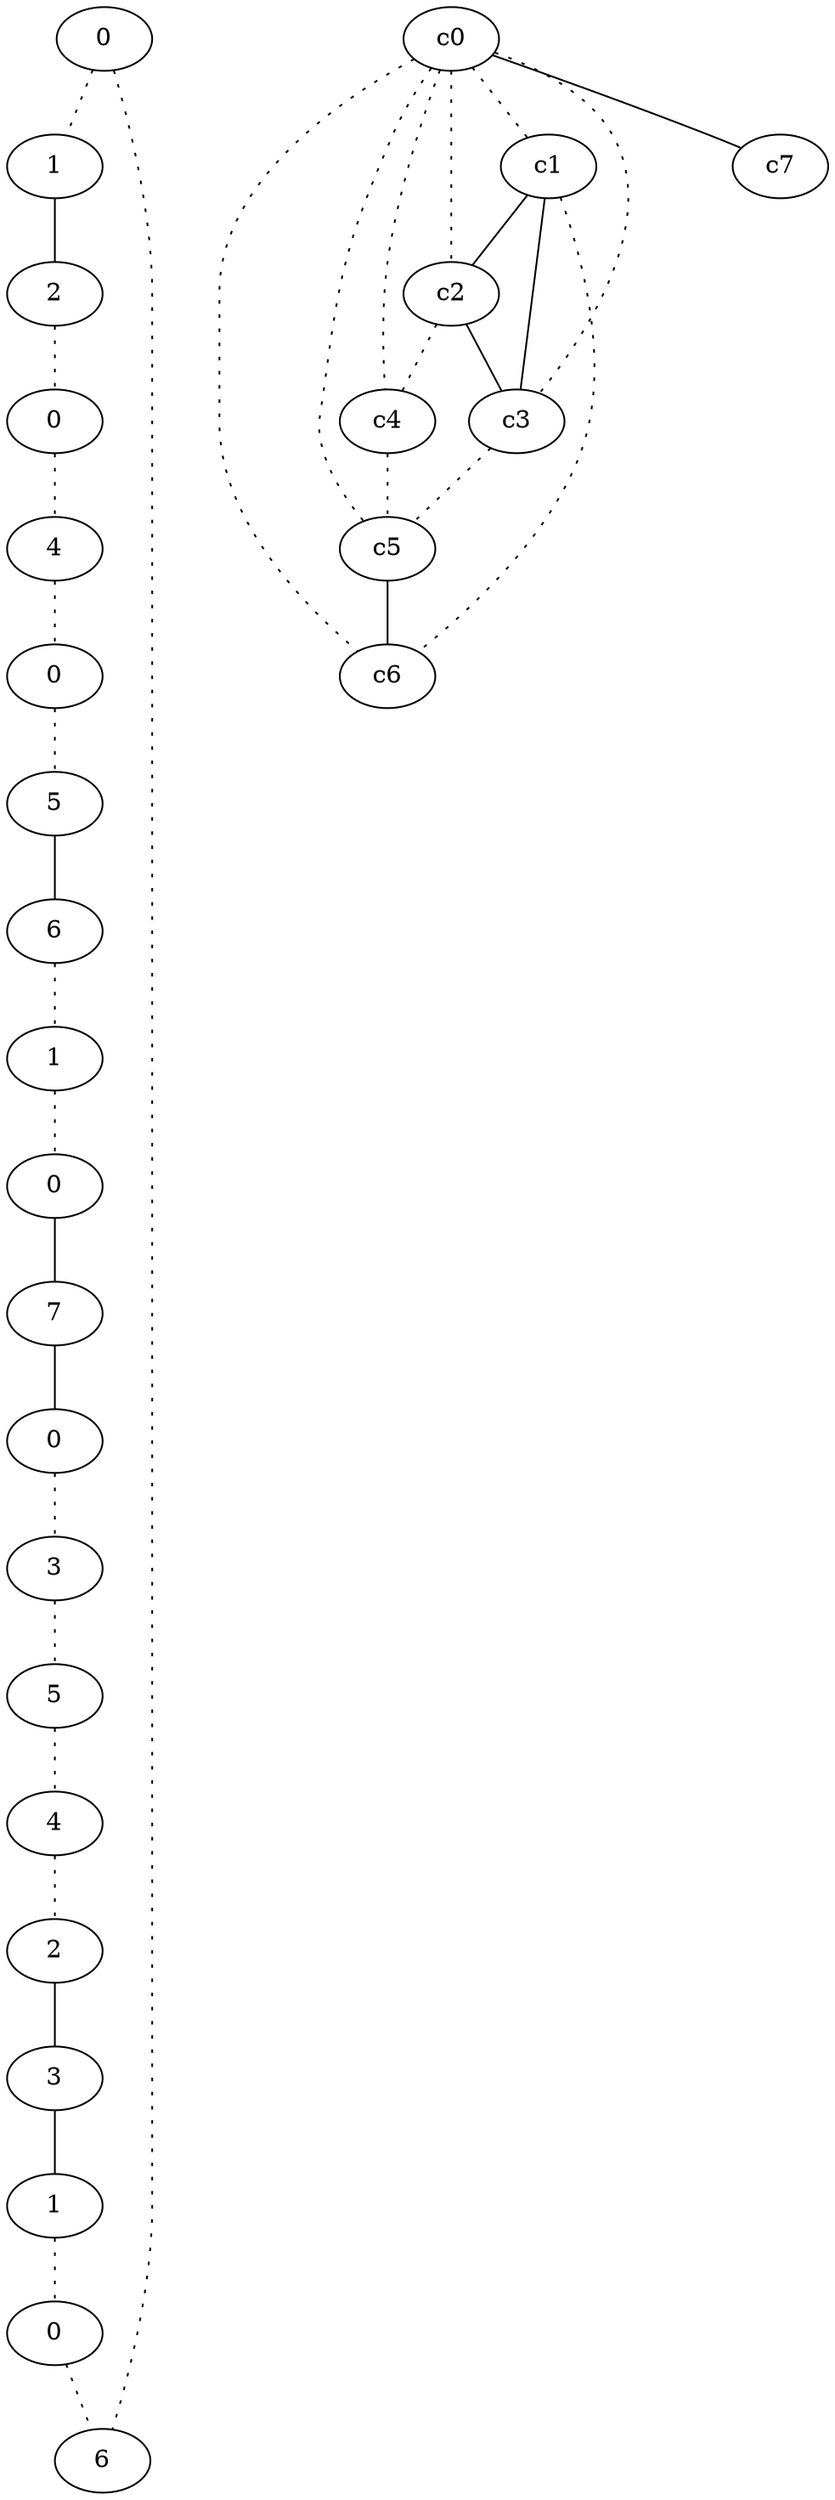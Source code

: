 graph {
a0[label=0];
a1[label=1];
a2[label=2];
a3[label=0];
a4[label=4];
a5[label=0];
a6[label=5];
a7[label=6];
a8[label=1];
a9[label=0];
a10[label=7];
a11[label=0];
a12[label=3];
a13[label=5];
a14[label=4];
a15[label=2];
a16[label=3];
a17[label=1];
a18[label=0];
a19[label=6];
a0 -- a1 [style=dotted];
a0 -- a19 [style=dotted];
a1 -- a2;
a2 -- a3 [style=dotted];
a3 -- a4 [style=dotted];
a4 -- a5 [style=dotted];
a5 -- a6 [style=dotted];
a6 -- a7;
a7 -- a8 [style=dotted];
a8 -- a9 [style=dotted];
a9 -- a10;
a10 -- a11;
a11 -- a12 [style=dotted];
a12 -- a13 [style=dotted];
a13 -- a14 [style=dotted];
a14 -- a15 [style=dotted];
a15 -- a16;
a16 -- a17;
a17 -- a18 [style=dotted];
a18 -- a19 [style=dotted];
c0 -- c1 [style=dotted];
c0 -- c2 [style=dotted];
c0 -- c3 [style=dotted];
c0 -- c4 [style=dotted];
c0 -- c5 [style=dotted];
c0 -- c6 [style=dotted];
c0 -- c7;
c1 -- c2;
c1 -- c3;
c1 -- c6 [style=dotted];
c2 -- c3;
c2 -- c4 [style=dotted];
c3 -- c5 [style=dotted];
c4 -- c5 [style=dotted];
c5 -- c6;
}
